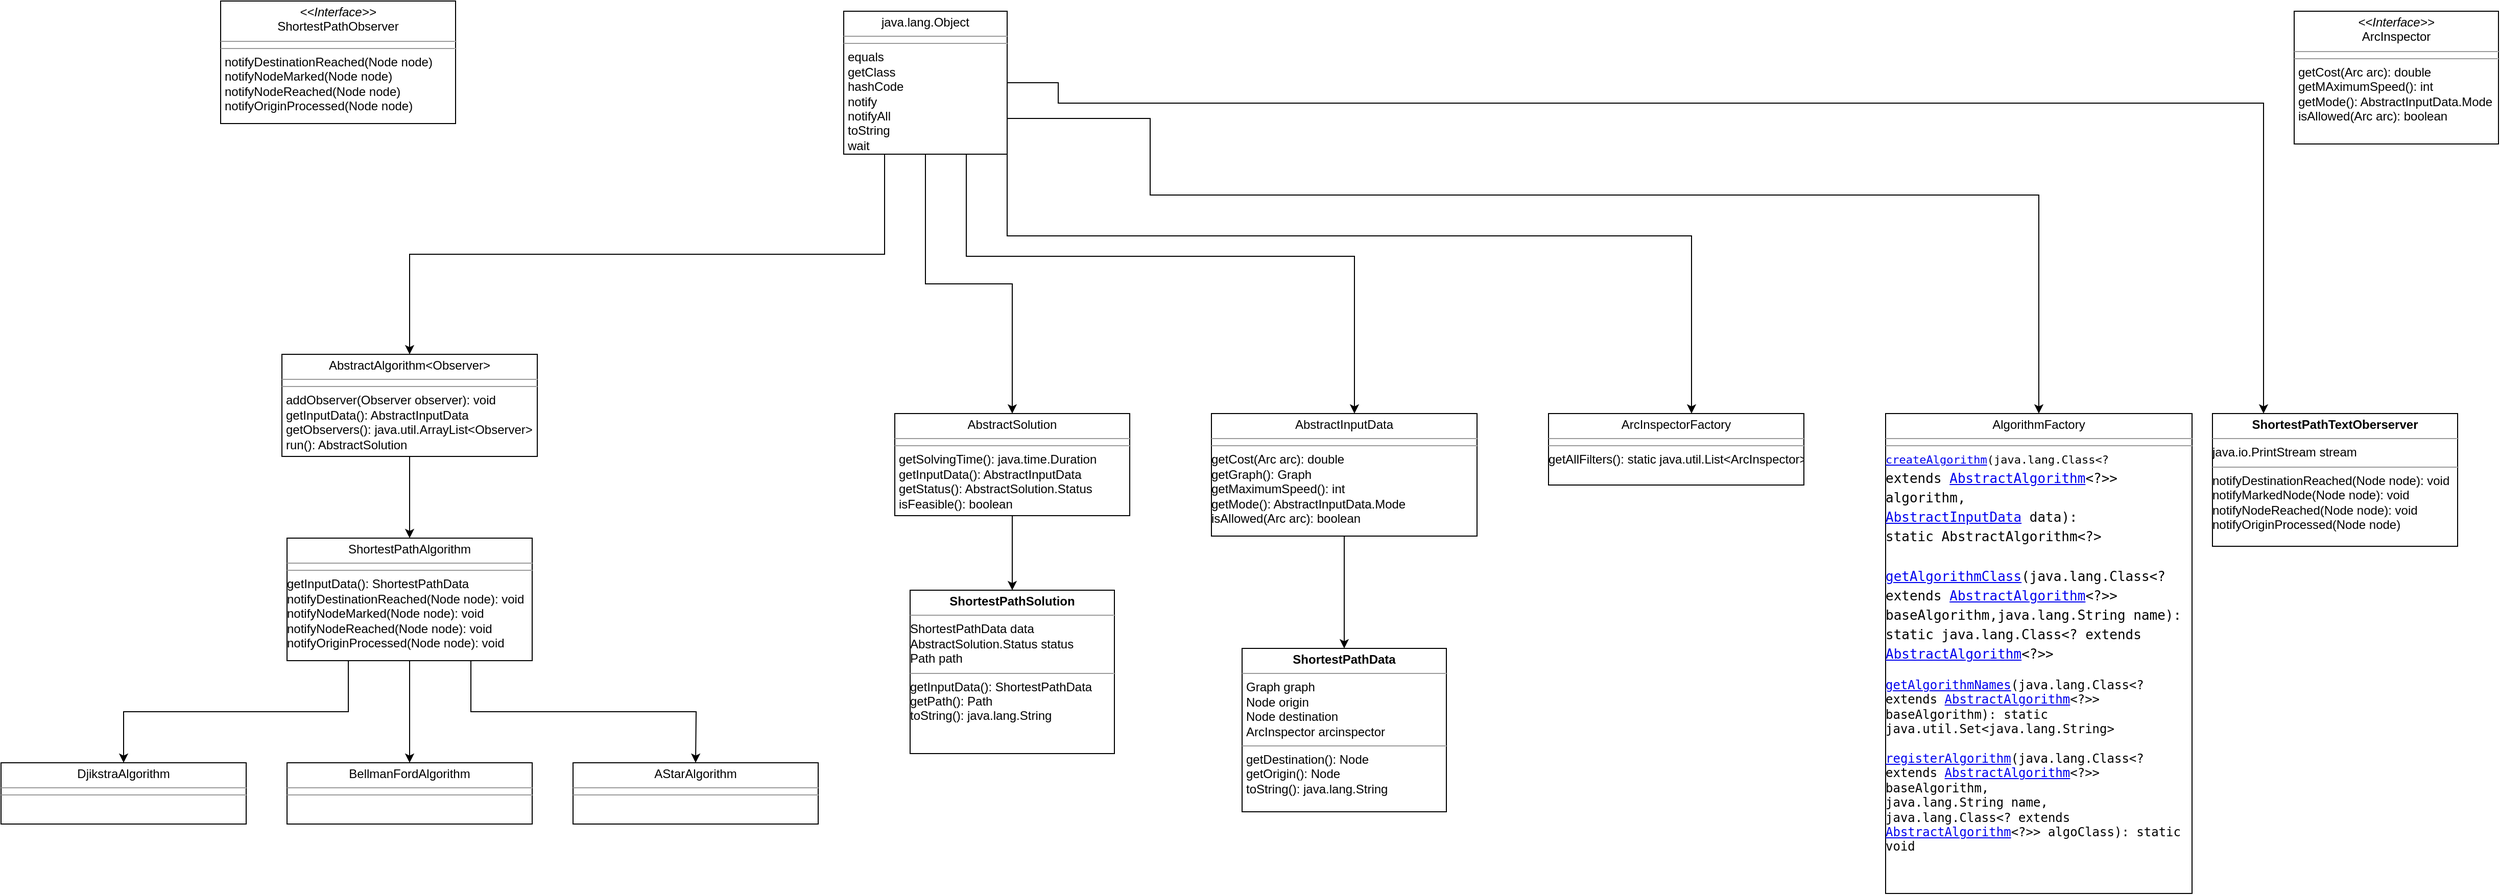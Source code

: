 <mxfile version="14.5.6" type="github">
  <diagram id="C5RBs43oDa-KdzZeNtuy" name="Page-1">
    <mxGraphModel dx="1330" dy="1340" grid="1" gridSize="10" guides="1" tooltips="1" connect="1" arrows="1" fold="1" page="1" pageScale="1" pageWidth="1654" pageHeight="2336" math="0" shadow="0">
      <root>
        <mxCell id="WIyWlLk6GJQsqaUBKTNV-0" />
        <mxCell id="WIyWlLk6GJQsqaUBKTNV-1" parent="WIyWlLk6GJQsqaUBKTNV-0" />
        <mxCell id="bEQB9hRq9CMuScLj74Na-0" value="&lt;p style=&quot;margin: 0px ; margin-top: 4px ; text-align: center&quot;&gt;&lt;i&gt;&amp;lt;&amp;lt;Interface&amp;gt;&amp;gt;&lt;/i&gt;&lt;br&gt;ShortestPathObserver&lt;br&gt;&lt;/p&gt;&lt;hr size=&quot;1&quot;&gt;&lt;hr size=&quot;1&quot;&gt;&lt;p style=&quot;margin: 0px ; margin-left: 4px&quot;&gt;notifyDestinationReached(Node node)&lt;/p&gt;&lt;p style=&quot;margin: 0px ; margin-left: 4px&quot;&gt;notifyNodeMarked(Node node)&lt;/p&gt;&lt;p style=&quot;margin: 0px ; margin-left: 4px&quot;&gt;notifyNodeReached(Node node)&lt;/p&gt;&lt;p style=&quot;margin: 0px ; margin-left: 4px&quot;&gt;notifyOriginProcessed(Node node)&lt;br&gt;&lt;/p&gt;&lt;p style=&quot;margin: 0px ; margin-left: 4px&quot;&gt;&lt;br&gt;&lt;/p&gt;" style="verticalAlign=top;align=left;overflow=fill;fontSize=12;fontFamily=Helvetica;html=1;" vertex="1" parent="WIyWlLk6GJQsqaUBKTNV-1">
          <mxGeometry x="340" y="20" width="230" height="120" as="geometry" />
        </mxCell>
        <mxCell id="bEQB9hRq9CMuScLj74Na-1" value="&lt;p style=&quot;margin: 0px ; margin-top: 4px ; text-align: center&quot;&gt;&lt;i&gt;&amp;lt;&amp;lt;Interface&amp;gt;&amp;gt;&lt;/i&gt;&lt;br&gt;ArcInspector&lt;br&gt;&lt;/p&gt;&lt;hr size=&quot;1&quot;&gt;&lt;hr size=&quot;1&quot;&gt;&lt;p style=&quot;margin: 0px ; margin-left: 4px&quot;&gt;getCost(Arc arc): double&lt;/p&gt;&lt;p style=&quot;margin: 0px ; margin-left: 4px&quot;&gt;getMAximumSpeed(): int&lt;br&gt;&lt;/p&gt;&lt;p style=&quot;margin: 0px ; margin-left: 4px&quot;&gt;getMode(): AbstractInputData.Mode&lt;br&gt;&lt;/p&gt;&lt;p style=&quot;margin: 0px ; margin-left: 4px&quot;&gt;isAllowed(Arc arc): boolean&lt;br&gt;&lt;/p&gt;" style="verticalAlign=top;align=left;overflow=fill;fontSize=12;fontFamily=Helvetica;html=1;" vertex="1" parent="WIyWlLk6GJQsqaUBKTNV-1">
          <mxGeometry x="2370" y="30" width="200" height="130" as="geometry" />
        </mxCell>
        <mxCell id="bEQB9hRq9CMuScLj74Na-46" style="edgeStyle=orthogonalEdgeStyle;rounded=0;orthogonalLoop=1;jettySize=auto;html=1;exitX=0.5;exitY=1;exitDx=0;exitDy=0;" edge="1" parent="WIyWlLk6GJQsqaUBKTNV-1" source="bEQB9hRq9CMuScLj74Na-2" target="bEQB9hRq9CMuScLj74Na-8">
          <mxGeometry relative="1" as="geometry" />
        </mxCell>
        <mxCell id="bEQB9hRq9CMuScLj74Na-2" value="&lt;p style=&quot;margin: 0px ; margin-top: 4px ; text-align: center&quot;&gt;AbstractAlgorithm&amp;lt;Observer&amp;gt;&lt;br&gt;&lt;/p&gt;&lt;hr size=&quot;1&quot;&gt;&lt;hr size=&quot;1&quot;&gt;&lt;p style=&quot;margin: 0px ; margin-left: 4px&quot;&gt;addObserver(Observer observer): void&lt;br&gt;&lt;/p&gt;&lt;p style=&quot;margin: 0px ; margin-left: 4px&quot;&gt;getInputData(): AbstractInputData&lt;br&gt;&lt;/p&gt;&lt;p style=&quot;margin: 0px ; margin-left: 4px&quot;&gt;getObservers(): java.util.ArrayList&amp;lt;Observer&amp;gt;&lt;br&gt;&lt;/p&gt;&lt;p style=&quot;margin: 0px ; margin-left: 4px&quot;&gt;run(): AbstractSolution&lt;/p&gt;&lt;p style=&quot;margin: 0px ; margin-left: 4px&quot;&gt;&lt;br&gt;&lt;/p&gt;" style="verticalAlign=top;align=left;overflow=fill;fontSize=12;fontFamily=Helvetica;html=1;" vertex="1" parent="WIyWlLk6GJQsqaUBKTNV-1">
          <mxGeometry x="400" y="366" width="250" height="100" as="geometry" />
        </mxCell>
        <mxCell id="bEQB9hRq9CMuScLj74Na-47" style="edgeStyle=orthogonalEdgeStyle;rounded=0;orthogonalLoop=1;jettySize=auto;html=1;exitX=0.5;exitY=1;exitDx=0;exitDy=0;" edge="1" parent="WIyWlLk6GJQsqaUBKTNV-1" source="bEQB9hRq9CMuScLj74Na-3" target="bEQB9hRq9CMuScLj74Na-27">
          <mxGeometry relative="1" as="geometry" />
        </mxCell>
        <mxCell id="bEQB9hRq9CMuScLj74Na-3" value="&lt;p style=&quot;margin: 0px ; margin-top: 4px ; text-align: center&quot;&gt;&lt;font face=&quot;Helvetica&quot;&gt;AbstractInputData&lt;br&gt;&lt;/font&gt;&lt;/p&gt;&lt;hr size=&quot;1&quot;&gt;&lt;hr size=&quot;1&quot;&gt;&lt;div&gt;&lt;font face=&quot;Helvetica&quot;&gt;getCost(Arc arc): double&lt;/font&gt;&lt;/div&gt;&lt;div&gt;&lt;font face=&quot;Helvetica&quot;&gt;getGraph(): Graph&lt;/font&gt;&lt;/div&gt;&lt;div&gt;&lt;font face=&quot;Helvetica&quot;&gt;getMaximumSpeed(): int&lt;/font&gt;&lt;/div&gt;&lt;div&gt;&lt;font face=&quot;Helvetica&quot;&gt;getMode(): AbstractInputData.Mode&lt;/font&gt;&lt;/div&gt;&lt;div&gt;&lt;font face=&quot;Helvetica&quot;&gt;isAllowed(Arc arc): boolean&lt;/font&gt;&lt;/div&gt;&lt;div&gt;&lt;font face=&quot;Helvetica&quot;&gt;&lt;br&gt;&lt;/font&gt;&lt;/div&gt;" style="verticalAlign=top;align=left;overflow=fill;fontSize=12;fontFamily=Helvetica;html=1;" vertex="1" parent="WIyWlLk6GJQsqaUBKTNV-1">
          <mxGeometry x="1310" y="424" width="260" height="120" as="geometry" />
        </mxCell>
        <mxCell id="bEQB9hRq9CMuScLj74Na-48" style="edgeStyle=orthogonalEdgeStyle;rounded=0;orthogonalLoop=1;jettySize=auto;html=1;exitX=0.5;exitY=1;exitDx=0;exitDy=0;entryX=0.5;entryY=0;entryDx=0;entryDy=0;" edge="1" parent="WIyWlLk6GJQsqaUBKTNV-1" source="bEQB9hRq9CMuScLj74Na-4" target="bEQB9hRq9CMuScLj74Na-31">
          <mxGeometry relative="1" as="geometry" />
        </mxCell>
        <mxCell id="bEQB9hRq9CMuScLj74Na-4" value="&lt;p style=&quot;margin: 0px ; margin-top: 4px ; text-align: center&quot;&gt;AbstractSolution&lt;br&gt;&lt;/p&gt;&lt;hr size=&quot;1&quot;&gt;&lt;hr size=&quot;1&quot;&gt;&lt;p style=&quot;margin: 0px ; margin-left: 4px&quot;&gt;getSolvingTime(): java.time.Duration&lt;br&gt;&lt;/p&gt;&lt;p style=&quot;margin: 0px ; margin-left: 4px&quot;&gt;getInputData(): AbstractInputData&lt;br&gt;&lt;/p&gt;&lt;p style=&quot;margin: 0px ; margin-left: 4px&quot;&gt;getStatus(): AbstractSolution.Status&lt;/p&gt;&lt;p style=&quot;margin: 0px ; margin-left: 4px&quot;&gt;isFeasible(): boolean&lt;br&gt;&lt;/p&gt;&lt;p style=&quot;margin: 0px ; margin-left: 4px&quot;&gt;&lt;br&gt;&lt;/p&gt;" style="verticalAlign=top;align=left;overflow=fill;fontSize=12;fontFamily=Helvetica;html=1;" vertex="1" parent="WIyWlLk6GJQsqaUBKTNV-1">
          <mxGeometry x="1000" y="424" width="230" height="100" as="geometry" />
        </mxCell>
        <mxCell id="bEQB9hRq9CMuScLj74Na-5" value="&lt;p style=&quot;margin: 0px ; margin-top: 4px ; text-align: center&quot;&gt;AlgorithmFactory&lt;br&gt;&lt;/p&gt;&lt;hr size=&quot;1&quot;&gt;&lt;hr size=&quot;1&quot;&gt;&lt;div&gt;&lt;font style=&quot;font-size: 11px&quot;&gt;&lt;code&gt;&lt;span class=&quot;member-name-link&quot;&gt;&lt;a&gt;createAlgorithm&lt;/a&gt;&lt;/span&gt;​(java.lang.Class&amp;lt;? &lt;br&gt;&lt;/code&gt;&lt;/font&gt;&lt;/div&gt;&lt;div&gt;&lt;font size=&quot;3&quot;&gt;&lt;code&gt;extends &lt;a title=&quot;class in org.insa.graphs.algorithm&quot;&gt;AbstractAlgorithm&lt;/a&gt;&amp;lt;?&amp;gt;&amp;gt; &lt;br&gt;&lt;/code&gt;&lt;/font&gt;&lt;/div&gt;&lt;div&gt;&lt;font size=&quot;3&quot;&gt;&lt;code&gt;algorithm,&lt;br&gt;&lt;a title=&quot;class in org.insa.graphs.algorithm&quot;&gt;AbstractInputData&lt;/a&gt;&amp;nbsp;data): &lt;br&gt;&lt;/code&gt;&lt;/font&gt;&lt;/div&gt;&lt;div&gt;&lt;font size=&quot;3&quot;&gt;&lt;code&gt;static AbstractAlgorithm&amp;lt;?&amp;gt;&lt;br&gt;&lt;/code&gt;&lt;/font&gt;&lt;/div&gt;&lt;div&gt;&lt;font size=&quot;3&quot;&gt;&lt;code&gt;&lt;br&gt;&lt;/code&gt;&lt;/font&gt;&lt;/div&gt;&lt;div&gt;&lt;font size=&quot;3&quot;&gt;&lt;code&gt;&lt;span class=&quot;member-name-link&quot;&gt;&lt;a&gt;getAlgorithmClass&lt;/a&gt;&lt;/span&gt;​(java.lang.Class&amp;lt;?&lt;/code&gt;&lt;/font&gt;&lt;/div&gt;&lt;div&gt;&lt;font size=&quot;3&quot;&gt;&lt;code&gt; extends &lt;a title=&quot;class in org.insa.graphs.algorithm&quot;&gt;AbstractAlgorithm&lt;/a&gt;&amp;lt;?&amp;gt;&amp;gt; &lt;br&gt;&lt;/code&gt;&lt;/font&gt;&lt;/div&gt;&lt;div&gt;&lt;font size=&quot;3&quot;&gt;&lt;code&gt;baseAlgorithm,java.lang.String&amp;nbsp;name):&lt;/code&gt;&lt;/font&gt;&lt;/div&gt;&lt;div&gt;&lt;font size=&quot;3&quot;&gt;&lt;code&gt;&lt;code&gt;static java.lang.Class&amp;lt;? extends &lt;br&gt;&lt;/code&gt;&lt;/code&gt;&lt;/font&gt;&lt;/div&gt;&lt;div&gt;&lt;font size=&quot;3&quot;&gt;&lt;code&gt;&lt;code&gt;&lt;a title=&quot;class in org.insa.graphs.algorithm&quot;&gt;AbstractAlgorithm&lt;/a&gt;&amp;lt;?&amp;gt;&amp;gt;&lt;/code&gt;&lt;/code&gt;&lt;/font&gt;&lt;/div&gt;&lt;div&gt;&lt;br&gt;&lt;font face=&quot;Helvetica&quot;&gt;&lt;code&gt;&lt;code&gt;&lt;code&gt;&lt;span class=&quot;member-name-link&quot;&gt;&lt;a&gt;getAlgorithmNames&lt;/a&gt;&lt;/span&gt;​(java.lang.Class&amp;lt;? &lt;br&gt;&lt;/code&gt;&lt;/code&gt;&lt;/code&gt;&lt;/font&gt;&lt;/div&gt;&lt;div&gt;&lt;font face=&quot;Helvetica&quot;&gt;&lt;code&gt;&lt;code&gt;&lt;code&gt;extends &lt;a title=&quot;class in org.insa.graphs.algorithm&quot;&gt;AbstractAlgorithm&lt;/a&gt;&amp;lt;?&amp;gt;&amp;gt; &lt;br&gt;&lt;/code&gt;&lt;/code&gt;&lt;/code&gt;&lt;/font&gt;&lt;/div&gt;&lt;div&gt;&lt;font face=&quot;Helvetica&quot;&gt;&lt;code&gt;&lt;code&gt;&lt;code&gt;baseAlgorithm): &lt;/code&gt;&lt;/code&gt;&lt;/code&gt;&lt;/font&gt;&lt;font face=&quot;Helvetica&quot;&gt;&lt;code&gt;&lt;code&gt;&lt;code&gt;&lt;code&gt;static &lt;br&gt;&lt;/code&gt;&lt;/code&gt;&lt;/code&gt;&lt;/code&gt;&lt;/font&gt;&lt;/div&gt;&lt;div&gt;&lt;font face=&quot;Helvetica&quot;&gt;&lt;code&gt;&lt;code&gt;&lt;code&gt;&lt;code&gt;java.util.Set&amp;lt;java.lang.String&amp;gt;&lt;/code&gt;&lt;/code&gt;&lt;/code&gt;&lt;/code&gt;&lt;/font&gt;&lt;/div&gt;&lt;div&gt;&lt;br&gt;&lt;font face=&quot;Helvetica&quot;&gt;&lt;code&gt;&lt;code&gt;&lt;code&gt;&lt;code&gt;&lt;code&gt;&lt;span class=&quot;member-name-link&quot;&gt;&lt;a&gt;registerAlgorithm&lt;/a&gt;&lt;/span&gt;​(java.lang.Class&amp;lt;? &lt;br&gt;&lt;/code&gt;&lt;/code&gt;&lt;/code&gt;&lt;/code&gt;&lt;/code&gt;&lt;/font&gt;&lt;/div&gt;&lt;div&gt;&lt;font face=&quot;Helvetica&quot;&gt;&lt;code&gt;&lt;code&gt;&lt;code&gt;&lt;code&gt;&lt;code&gt;extends &lt;a title=&quot;class in org.insa.graphs.algorithm&quot;&gt;AbstractAlgorithm&lt;/a&gt;&amp;lt;?&amp;gt;&amp;gt; &lt;br&gt;&lt;/code&gt;&lt;/code&gt;&lt;/code&gt;&lt;/code&gt;&lt;/code&gt;&lt;/font&gt;&lt;/div&gt;&lt;div&gt;&lt;font face=&quot;Helvetica&quot;&gt;&lt;code&gt;&lt;code&gt;&lt;code&gt;&lt;code&gt;&lt;code&gt;baseAlgorithm,&lt;br&gt;java.lang.String&amp;nbsp;name,&lt;br&gt;java.lang.Class&amp;lt;? extends &lt;a title=&quot;class in org.insa.graphs.algorithm&quot;&gt;&lt;br&gt;&lt;/a&gt;&lt;/code&gt;&lt;/code&gt;&lt;/code&gt;&lt;/code&gt;&lt;/code&gt;&lt;/font&gt;&lt;/div&gt;&lt;div&gt;&lt;font face=&quot;Helvetica&quot;&gt;&lt;code&gt;&lt;code&gt;&lt;code&gt;&lt;code&gt;&lt;code&gt;&lt;a title=&quot;class in org.insa.graphs.algorithm&quot;&gt;AbstractAlgorithm&lt;/a&gt;&amp;lt;?&amp;gt;&amp;gt;&amp;nbsp;algoClass): static&lt;/code&gt;&lt;/code&gt;&lt;/code&gt;&lt;/code&gt;&lt;/code&gt;&lt;/font&gt;&lt;/div&gt;&lt;div&gt;&lt;font face=&quot;Helvetica&quot;&gt;&lt;code&gt;&lt;code&gt;&lt;code&gt;&lt;code&gt;&lt;code&gt;void&lt;br&gt;&lt;/code&gt;&lt;/code&gt;&lt;/code&gt;&lt;/code&gt;&lt;/code&gt;&lt;/font&gt;&lt;/div&gt;&lt;div&gt;&lt;br&gt;&lt;/div&gt;" style="verticalAlign=top;align=left;overflow=fill;fontSize=12;fontFamily=Helvetica;html=1;" vertex="1" parent="WIyWlLk6GJQsqaUBKTNV-1">
          <mxGeometry x="1970" y="424" width="300" height="470" as="geometry" />
        </mxCell>
        <mxCell id="bEQB9hRq9CMuScLj74Na-6" value="&lt;p style=&quot;margin: 0px ; margin-top: 4px ; text-align: center&quot;&gt;ArcInspectorFactory&lt;br&gt;&lt;/p&gt;&lt;hr size=&quot;1&quot;&gt;&lt;hr size=&quot;1&quot;&gt;getAllFilters(): static java.util.List&amp;lt;ArcInspector&amp;gt;&lt;br&gt;&lt;p style=&quot;margin: 0px ; margin-left: 4px&quot;&gt;&lt;br&gt;&lt;/p&gt;" style="verticalAlign=top;align=left;overflow=fill;fontSize=12;fontFamily=Helvetica;html=1;" vertex="1" parent="WIyWlLk6GJQsqaUBKTNV-1">
          <mxGeometry x="1640" y="424" width="250" height="70" as="geometry" />
        </mxCell>
        <mxCell id="bEQB9hRq9CMuScLj74Na-42" style="edgeStyle=orthogonalEdgeStyle;rounded=0;orthogonalLoop=1;jettySize=auto;html=1;exitX=0.5;exitY=1;exitDx=0;exitDy=0;entryX=0.5;entryY=0;entryDx=0;entryDy=0;" edge="1" parent="WIyWlLk6GJQsqaUBKTNV-1" source="bEQB9hRq9CMuScLj74Na-8" target="bEQB9hRq9CMuScLj74Na-23">
          <mxGeometry relative="1" as="geometry" />
        </mxCell>
        <mxCell id="bEQB9hRq9CMuScLj74Na-44" style="edgeStyle=orthogonalEdgeStyle;rounded=0;orthogonalLoop=1;jettySize=auto;html=1;exitX=0.25;exitY=1;exitDx=0;exitDy=0;" edge="1" parent="WIyWlLk6GJQsqaUBKTNV-1" source="bEQB9hRq9CMuScLj74Na-8" target="bEQB9hRq9CMuScLj74Na-25">
          <mxGeometry relative="1" as="geometry" />
        </mxCell>
        <mxCell id="bEQB9hRq9CMuScLj74Na-45" style="edgeStyle=orthogonalEdgeStyle;rounded=0;orthogonalLoop=1;jettySize=auto;html=1;exitX=0.75;exitY=1;exitDx=0;exitDy=0;" edge="1" parent="WIyWlLk6GJQsqaUBKTNV-1" source="bEQB9hRq9CMuScLj74Na-8">
          <mxGeometry relative="1" as="geometry">
            <mxPoint x="805" y="766" as="targetPoint" />
          </mxGeometry>
        </mxCell>
        <mxCell id="bEQB9hRq9CMuScLj74Na-8" value="&lt;p style=&quot;margin: 0px ; margin-top: 4px ; text-align: center&quot;&gt;ShortestPathAlgorithm&lt;br&gt;&lt;/p&gt;&lt;hr size=&quot;1&quot;&gt;&lt;hr size=&quot;1&quot;&gt;&lt;div&gt;getInputData(): ShortestPathData&lt;/div&gt;&lt;div&gt;notifyDestinationReached(Node node): void&lt;br&gt;&lt;/div&gt;&lt;div&gt;notifyNodeMarked(Node node): void&lt;/div&gt;&lt;div&gt;notifyNodeReached(Node node): void&lt;/div&gt;&lt;div&gt;notifyOriginProcessed(Node node): void&lt;/div&gt;&lt;div&gt;&lt;br&gt;&lt;/div&gt;&lt;div&gt;&lt;br&gt;&lt;/div&gt;" style="verticalAlign=top;align=left;overflow=fill;fontSize=12;fontFamily=Helvetica;html=1;" vertex="1" parent="WIyWlLk6GJQsqaUBKTNV-1">
          <mxGeometry x="405" y="546" width="240" height="120" as="geometry" />
        </mxCell>
        <mxCell id="bEQB9hRq9CMuScLj74Na-9" style="edgeStyle=orthogonalEdgeStyle;rounded=0;orthogonalLoop=1;jettySize=auto;html=1;exitX=0.5;exitY=1;exitDx=0;exitDy=0;" edge="1" parent="WIyWlLk6GJQsqaUBKTNV-1" source="bEQB9hRq9CMuScLj74Na-6" target="bEQB9hRq9CMuScLj74Na-6">
          <mxGeometry relative="1" as="geometry" />
        </mxCell>
        <mxCell id="bEQB9hRq9CMuScLj74Na-18" value="&lt;p style=&quot;margin: 0px ; margin-top: 4px ; text-align: center&quot;&gt;AStarAlgorithm&lt;br&gt;&lt;/p&gt;&lt;hr size=&quot;1&quot;&gt;&lt;hr size=&quot;1&quot;&gt;&lt;br&gt;&lt;div&gt;&lt;br&gt;&lt;/div&gt;&lt;div&gt;&lt;br&gt;&lt;/div&gt;" style="verticalAlign=top;align=left;overflow=fill;fontSize=12;fontFamily=Helvetica;html=1;" vertex="1" parent="WIyWlLk6GJQsqaUBKTNV-1">
          <mxGeometry x="685" y="766" width="240" height="60" as="geometry" />
        </mxCell>
        <mxCell id="bEQB9hRq9CMuScLj74Na-23" value="&lt;p style=&quot;margin: 0px ; margin-top: 4px ; text-align: center&quot;&gt;BellmanFordAlgorithm&lt;br&gt;&lt;/p&gt;&lt;hr size=&quot;1&quot;&gt;&lt;hr size=&quot;1&quot;&gt;&lt;br&gt;&lt;div&gt;&lt;br&gt;&lt;/div&gt;&lt;div&gt;&lt;br&gt;&lt;/div&gt;" style="verticalAlign=top;align=left;overflow=fill;fontSize=12;fontFamily=Helvetica;html=1;" vertex="1" parent="WIyWlLk6GJQsqaUBKTNV-1">
          <mxGeometry x="405" y="766" width="240" height="60" as="geometry" />
        </mxCell>
        <mxCell id="bEQB9hRq9CMuScLj74Na-25" value="&lt;p style=&quot;margin: 0px ; margin-top: 4px ; text-align: center&quot;&gt;DjikstraAlgorithm&lt;br&gt;&lt;/p&gt;&lt;hr size=&quot;1&quot;&gt;&lt;hr size=&quot;1&quot;&gt;&lt;br&gt;&lt;div&gt;&lt;br&gt;&lt;/div&gt;&lt;div&gt;&lt;br&gt;&lt;/div&gt;" style="verticalAlign=top;align=left;overflow=fill;fontSize=12;fontFamily=Helvetica;html=1;" vertex="1" parent="WIyWlLk6GJQsqaUBKTNV-1">
          <mxGeometry x="125" y="766" width="240" height="60" as="geometry" />
        </mxCell>
        <mxCell id="bEQB9hRq9CMuScLj74Na-27" value="&lt;p style=&quot;margin: 0px ; margin-top: 4px ; text-align: center&quot;&gt;&lt;b&gt;ShortestPathData&lt;/b&gt;&lt;br&gt;&lt;/p&gt;&lt;hr size=&quot;1&quot;&gt;&lt;p style=&quot;margin: 0px ; margin-left: 4px&quot;&gt;Graph graph&lt;/p&gt;&lt;p style=&quot;margin: 0px ; margin-left: 4px&quot;&gt;Node origin&lt;/p&gt;&lt;p style=&quot;margin: 0px ; margin-left: 4px&quot;&gt;Node destination&lt;/p&gt;&lt;p style=&quot;margin: 0px ; margin-left: 4px&quot;&gt;ArcInspector arcinspector&lt;br&gt;&lt;/p&gt;&lt;hr size=&quot;1&quot;&gt;&lt;p style=&quot;margin: 0px ; margin-left: 4px&quot;&gt;getDestination(): Node&lt;/p&gt;&lt;p style=&quot;margin: 0px ; margin-left: 4px&quot;&gt;getOrigin(): Node&lt;/p&gt;&lt;p style=&quot;margin: 0px ; margin-left: 4px&quot;&gt;toString(): java.lang.String&lt;br&gt;&lt;/p&gt;" style="verticalAlign=top;align=left;overflow=fill;fontSize=12;fontFamily=Helvetica;html=1;" vertex="1" parent="WIyWlLk6GJQsqaUBKTNV-1">
          <mxGeometry x="1340" y="654" width="200" height="160" as="geometry" />
        </mxCell>
        <mxCell id="bEQB9hRq9CMuScLj74Na-31" value="&lt;p style=&quot;margin: 0px ; margin-top: 4px ; text-align: center&quot;&gt;&lt;b&gt;ShortestPathSolution&lt;/b&gt;&lt;br&gt;&lt;/p&gt;&lt;hr size=&quot;1&quot;&gt;&lt;div&gt;ShortestPathData data&lt;/div&gt;&lt;div&gt;AbstractSolution.Status status&lt;/div&gt;&lt;div&gt;Path path&lt;br&gt;&lt;/div&gt;&lt;hr size=&quot;1&quot;&gt;&lt;div&gt;getInputData(): ShortestPathData&lt;/div&gt;&lt;div&gt;getPath(): Path&lt;/div&gt;&lt;div&gt;toString(): java.lang.String&lt;br&gt;&lt;/div&gt;" style="verticalAlign=top;align=left;overflow=fill;fontSize=12;fontFamily=Helvetica;html=1;" vertex="1" parent="WIyWlLk6GJQsqaUBKTNV-1">
          <mxGeometry x="1015" y="597" width="200" height="160" as="geometry" />
        </mxCell>
        <mxCell id="bEQB9hRq9CMuScLj74Na-33" value="&lt;p style=&quot;margin: 0px ; margin-top: 4px ; text-align: center&quot;&gt;&lt;b&gt;ShortestPathTextOberserver&lt;/b&gt;&lt;br&gt;&lt;/p&gt;&lt;hr size=&quot;1&quot;&gt;&lt;div&gt;java.io.PrintStream stream&lt;br&gt;&lt;/div&gt;&lt;hr size=&quot;1&quot;&gt;&lt;div&gt;notifyDestinationReached(Node node): void&lt;/div&gt;&lt;div&gt;notifyMarkedNode(Node node): void&lt;/div&gt;&lt;div&gt;notifyNodeReached(Node node): void&lt;/div&gt;&lt;div&gt;notifyOriginProcessed(Node node)&lt;br&gt;&lt;/div&gt;" style="verticalAlign=top;align=left;overflow=fill;fontSize=12;fontFamily=Helvetica;html=1;" vertex="1" parent="WIyWlLk6GJQsqaUBKTNV-1">
          <mxGeometry x="2290" y="424" width="240" height="130" as="geometry" />
        </mxCell>
        <mxCell id="bEQB9hRq9CMuScLj74Na-51" style="edgeStyle=orthogonalEdgeStyle;rounded=0;orthogonalLoop=1;jettySize=auto;html=1;exitX=0.25;exitY=1;exitDx=0;exitDy=0;" edge="1" parent="WIyWlLk6GJQsqaUBKTNV-1" source="bEQB9hRq9CMuScLj74Na-50" target="bEQB9hRq9CMuScLj74Na-2">
          <mxGeometry relative="1" as="geometry" />
        </mxCell>
        <mxCell id="bEQB9hRq9CMuScLj74Na-52" style="edgeStyle=orthogonalEdgeStyle;rounded=0;orthogonalLoop=1;jettySize=auto;html=1;exitX=0.5;exitY=1;exitDx=0;exitDy=0;" edge="1" parent="WIyWlLk6GJQsqaUBKTNV-1" source="bEQB9hRq9CMuScLj74Na-50" target="bEQB9hRq9CMuScLj74Na-4">
          <mxGeometry relative="1" as="geometry" />
        </mxCell>
        <mxCell id="bEQB9hRq9CMuScLj74Na-53" style="edgeStyle=orthogonalEdgeStyle;rounded=0;orthogonalLoop=1;jettySize=auto;html=1;exitX=0.75;exitY=1;exitDx=0;exitDy=0;" edge="1" parent="WIyWlLk6GJQsqaUBKTNV-1" source="bEQB9hRq9CMuScLj74Na-50" target="bEQB9hRq9CMuScLj74Na-3">
          <mxGeometry relative="1" as="geometry">
            <Array as="points">
              <mxPoint x="1070" y="270" />
              <mxPoint x="1450" y="270" />
            </Array>
          </mxGeometry>
        </mxCell>
        <mxCell id="bEQB9hRq9CMuScLj74Na-54" style="edgeStyle=orthogonalEdgeStyle;rounded=0;orthogonalLoop=1;jettySize=auto;html=1;exitX=1;exitY=1;exitDx=0;exitDy=0;" edge="1" parent="WIyWlLk6GJQsqaUBKTNV-1" source="bEQB9hRq9CMuScLj74Na-50" target="bEQB9hRq9CMuScLj74Na-6">
          <mxGeometry relative="1" as="geometry">
            <Array as="points">
              <mxPoint x="1110" y="250" />
              <mxPoint x="1780" y="250" />
            </Array>
          </mxGeometry>
        </mxCell>
        <mxCell id="bEQB9hRq9CMuScLj74Na-55" style="edgeStyle=orthogonalEdgeStyle;rounded=0;orthogonalLoop=1;jettySize=auto;html=1;exitX=1;exitY=0.75;exitDx=0;exitDy=0;" edge="1" parent="WIyWlLk6GJQsqaUBKTNV-1" source="bEQB9hRq9CMuScLj74Na-50" target="bEQB9hRq9CMuScLj74Na-5">
          <mxGeometry relative="1" as="geometry">
            <Array as="points">
              <mxPoint x="1250" y="135" />
              <mxPoint x="1250" y="210" />
              <mxPoint x="2120" y="210" />
            </Array>
          </mxGeometry>
        </mxCell>
        <mxCell id="bEQB9hRq9CMuScLj74Na-56" style="edgeStyle=orthogonalEdgeStyle;rounded=0;orthogonalLoop=1;jettySize=auto;html=1;exitX=1;exitY=0.5;exitDx=0;exitDy=0;" edge="1" parent="WIyWlLk6GJQsqaUBKTNV-1" source="bEQB9hRq9CMuScLj74Na-50" target="bEQB9hRq9CMuScLj74Na-33">
          <mxGeometry relative="1" as="geometry">
            <Array as="points">
              <mxPoint x="1160" y="100" />
              <mxPoint x="1160" y="120" />
              <mxPoint x="2340" y="120" />
            </Array>
          </mxGeometry>
        </mxCell>
        <mxCell id="bEQB9hRq9CMuScLj74Na-50" value="&lt;p style=&quot;margin: 0px ; margin-top: 4px ; text-align: center&quot;&gt;java.lang.Object&lt;br&gt;&lt;/p&gt;&lt;hr size=&quot;1&quot;&gt;&lt;hr size=&quot;1&quot;&gt;&lt;p style=&quot;margin: 0px ; margin-left: 4px&quot;&gt;equals&lt;/p&gt;&lt;p style=&quot;margin: 0px ; margin-left: 4px&quot;&gt;getClass&lt;/p&gt;&lt;p style=&quot;margin: 0px ; margin-left: 4px&quot;&gt;hashCode&lt;/p&gt;&lt;p style=&quot;margin: 0px ; margin-left: 4px&quot;&gt;notify&lt;/p&gt;&lt;p style=&quot;margin: 0px ; margin-left: 4px&quot;&gt;notifyAll&lt;/p&gt;&lt;p style=&quot;margin: 0px ; margin-left: 4px&quot;&gt;toString&lt;/p&gt;&lt;p style=&quot;margin: 0px ; margin-left: 4px&quot;&gt;wait&lt;br&gt;&lt;/p&gt;" style="verticalAlign=top;align=left;overflow=fill;fontSize=12;fontFamily=Helvetica;html=1;" vertex="1" parent="WIyWlLk6GJQsqaUBKTNV-1">
          <mxGeometry x="950" y="30" width="160" height="140" as="geometry" />
        </mxCell>
      </root>
    </mxGraphModel>
  </diagram>
</mxfile>
